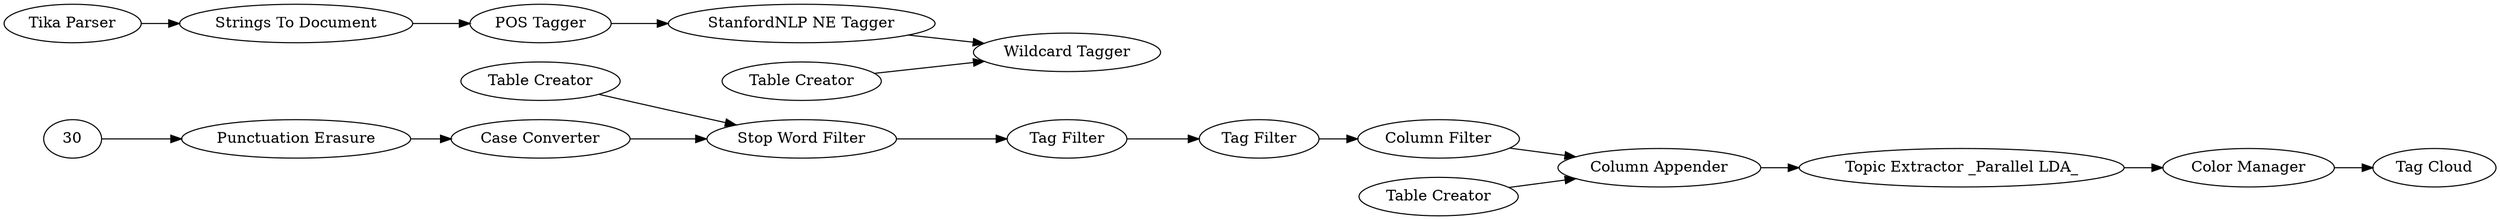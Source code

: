 digraph {
	25 [label="Table Creator"]
	26 [label="Tag Filter"]
	27 [label="Punctuation Erasure"]
	28 [label="Stop Word Filter"]
	29 [label="Case Converter"]
	4 [label="Tika Parser"]
	5 [label="Strings To Document"]
	7 [label="POS Tagger"]
	9 [label="StanfordNLP NE Tagger"]
	10 [label="Wildcard Tagger"]
	11 [label="Table Creator"]
	31 [label="Tag Filter"]
	38 [label="Column Filter"]
	39 [label="Table Creator"]
	40 [label="Column Appender"]
	58 [label="Topic Extractor _Parallel LDA_"]
	59 [label="Color Manager"]
	60 [label="Tag Cloud"]
	4 -> 5
	5 -> 7
	7 -> 9
	9 -> 10
	11 -> 10
	25 -> 28
	26 -> 31
	27 -> 29
	28 -> 26
	29 -> 28
	30 -> 27
	31 -> 38
	38 -> 40
	39 -> 40
	40 -> 58
	58 -> 59
	59 -> 60
	rankdir=LR
}
